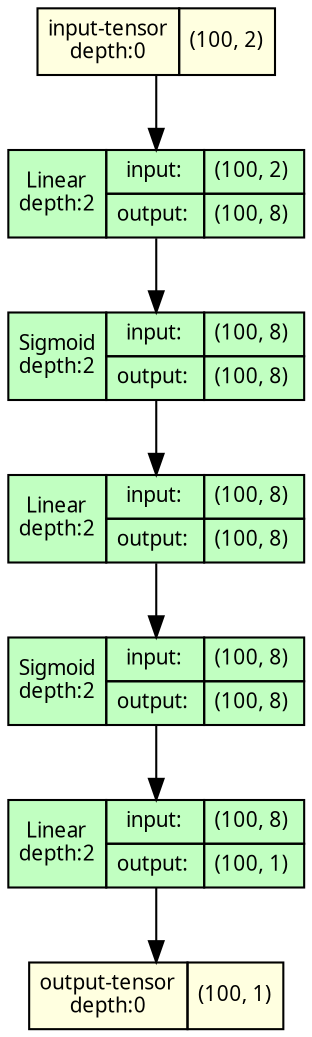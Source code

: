 strict digraph MonLoss_graph_f6 {
	graph [ordering=in rankdir="figures/" size="12.0,12.0"]
	node [align=left fontname="Linux libertine" fontsize=10 height=0.2 margin=0 ranksep=0.1 shape=plaintext style=filled]
	edge [fontsize=10]
	0 [label=<
                    <TABLE BORDER="0" CELLBORDER="1"
                    CELLSPACING="0" CELLPADDING="4">
                        <TR><TD>input-tensor<BR/>depth:0</TD><TD>(100, 2)</TD></TR>
                    </TABLE>> fillcolor=lightyellow]
	1 [label=<
                    <TABLE BORDER="0" CELLBORDER="1"
                    CELLSPACING="0" CELLPADDING="4">
                    <TR>
                        <TD ROWSPAN="2">Linear<BR/>depth:2</TD>
                        <TD COLSPAN="2">input:</TD>
                        <TD COLSPAN="2">(100, 2) </TD>
                    </TR>
                    <TR>
                        <TD COLSPAN="2">output: </TD>
                        <TD COLSPAN="2">(100, 8) </TD>
                    </TR>
                    </TABLE>> fillcolor=darkseagreen1]
	2 [label=<
                    <TABLE BORDER="0" CELLBORDER="1"
                    CELLSPACING="0" CELLPADDING="4">
                    <TR>
                        <TD ROWSPAN="2">Sigmoid<BR/>depth:2</TD>
                        <TD COLSPAN="2">input:</TD>
                        <TD COLSPAN="2">(100, 8) </TD>
                    </TR>
                    <TR>
                        <TD COLSPAN="2">output: </TD>
                        <TD COLSPAN="2">(100, 8) </TD>
                    </TR>
                    </TABLE>> fillcolor=darkseagreen1]
	3 [label=<
                    <TABLE BORDER="0" CELLBORDER="1"
                    CELLSPACING="0" CELLPADDING="4">
                    <TR>
                        <TD ROWSPAN="2">Linear<BR/>depth:2</TD>
                        <TD COLSPAN="2">input:</TD>
                        <TD COLSPAN="2">(100, 8) </TD>
                    </TR>
                    <TR>
                        <TD COLSPAN="2">output: </TD>
                        <TD COLSPAN="2">(100, 8) </TD>
                    </TR>
                    </TABLE>> fillcolor=darkseagreen1]
	4 [label=<
                    <TABLE BORDER="0" CELLBORDER="1"
                    CELLSPACING="0" CELLPADDING="4">
                    <TR>
                        <TD ROWSPAN="2">Sigmoid<BR/>depth:2</TD>
                        <TD COLSPAN="2">input:</TD>
                        <TD COLSPAN="2">(100, 8) </TD>
                    </TR>
                    <TR>
                        <TD COLSPAN="2">output: </TD>
                        <TD COLSPAN="2">(100, 8) </TD>
                    </TR>
                    </TABLE>> fillcolor=darkseagreen1]
	5 [label=<
                    <TABLE BORDER="0" CELLBORDER="1"
                    CELLSPACING="0" CELLPADDING="4">
                    <TR>
                        <TD ROWSPAN="2">Linear<BR/>depth:2</TD>
                        <TD COLSPAN="2">input:</TD>
                        <TD COLSPAN="2">(100, 8) </TD>
                    </TR>
                    <TR>
                        <TD COLSPAN="2">output: </TD>
                        <TD COLSPAN="2">(100, 1) </TD>
                    </TR>
                    </TABLE>> fillcolor=darkseagreen1]
	6 [label=<
                    <TABLE BORDER="0" CELLBORDER="1"
                    CELLSPACING="0" CELLPADDING="4">
                        <TR><TD>output-tensor<BR/>depth:0</TD><TD>(100, 1)</TD></TR>
                    </TABLE>> fillcolor=lightyellow]
	0 -> 1
	1 -> 2
	2 -> 3
	3 -> 4
	4 -> 5
	5 -> 6
}
